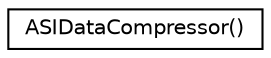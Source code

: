 digraph G
{
  edge [fontname="Helvetica",fontsize="10",labelfontname="Helvetica",labelfontsize="10"];
  node [fontname="Helvetica",fontsize="10",shape=record];
  rankdir="LR";
  Node1 [label="ASIDataCompressor()",height=0.2,width=0.4,color="black", fillcolor="white", style="filled",URL="$interface_a_s_i_data_compressor_07_08.html"];
}
